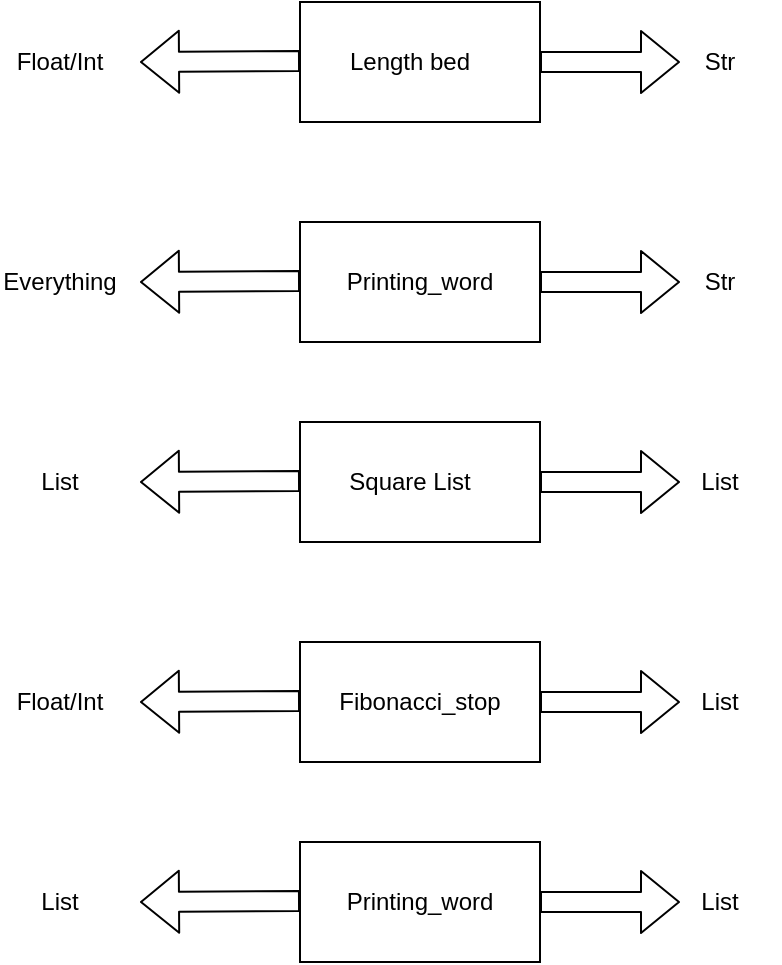 <mxfile>
    <diagram id="pgpwiEwwgur8mRJp35Mv" name="Page-1">
        <mxGraphModel dx="832" dy="563" grid="1" gridSize="10" guides="1" tooltips="1" connect="0" arrows="1" fold="1" page="1" pageScale="1" pageWidth="850" pageHeight="1100" math="0" shadow="0">
            <root>
                <mxCell id="0"/>
                <mxCell id="1" parent="0"/>
                <mxCell id="2" value="" style="rounded=0;whiteSpace=wrap;html=1;" vertex="1" parent="1">
                    <mxGeometry x="360" y="260" width="120" height="60" as="geometry"/>
                </mxCell>
                <mxCell id="3" value="" style="shape=flexArrow;endArrow=classic;html=1;" edge="1" parent="1">
                    <mxGeometry width="50" height="50" relative="1" as="geometry">
                        <mxPoint x="480" y="290" as="sourcePoint"/>
                        <mxPoint x="550" y="290" as="targetPoint"/>
                    </mxGeometry>
                </mxCell>
                <mxCell id="4" value="" style="shape=flexArrow;endArrow=classic;html=1;" edge="1" parent="1">
                    <mxGeometry width="50" height="50" relative="1" as="geometry">
                        <mxPoint x="360" y="289.5" as="sourcePoint"/>
                        <mxPoint x="280" y="290" as="targetPoint"/>
                    </mxGeometry>
                </mxCell>
                <mxCell id="5" value="Printing_word" style="text;html=1;strokeColor=none;fillColor=none;align=center;verticalAlign=middle;whiteSpace=wrap;rounded=0;" vertex="1" parent="1">
                    <mxGeometry x="390" y="275" width="60" height="30" as="geometry"/>
                </mxCell>
                <mxCell id="6" value="Everything" style="text;html=1;strokeColor=none;fillColor=none;align=center;verticalAlign=middle;whiteSpace=wrap;rounded=0;" vertex="1" parent="1">
                    <mxGeometry x="210" y="275" width="60" height="30" as="geometry"/>
                </mxCell>
                <mxCell id="7" value="Str" style="text;html=1;strokeColor=none;fillColor=none;align=center;verticalAlign=middle;whiteSpace=wrap;rounded=0;" vertex="1" parent="1">
                    <mxGeometry x="540" y="275" width="60" height="30" as="geometry"/>
                </mxCell>
                <mxCell id="8" value="" style="rounded=0;whiteSpace=wrap;html=1;" vertex="1" parent="1">
                    <mxGeometry x="360" y="150" width="120" height="60" as="geometry"/>
                </mxCell>
                <mxCell id="9" value="" style="shape=flexArrow;endArrow=classic;html=1;" edge="1" parent="1">
                    <mxGeometry width="50" height="50" relative="1" as="geometry">
                        <mxPoint x="480" y="180" as="sourcePoint"/>
                        <mxPoint x="550" y="180" as="targetPoint"/>
                    </mxGeometry>
                </mxCell>
                <mxCell id="10" value="" style="shape=flexArrow;endArrow=classic;html=1;" edge="1" parent="1">
                    <mxGeometry width="50" height="50" relative="1" as="geometry">
                        <mxPoint x="360" y="179.5" as="sourcePoint"/>
                        <mxPoint x="280" y="180" as="targetPoint"/>
                    </mxGeometry>
                </mxCell>
                <mxCell id="11" value="Length bed" style="text;html=1;strokeColor=none;fillColor=none;align=center;verticalAlign=middle;whiteSpace=wrap;rounded=0;" vertex="1" parent="1">
                    <mxGeometry x="380" y="165" width="70" height="30" as="geometry"/>
                </mxCell>
                <mxCell id="12" value="Float/Int" style="text;html=1;strokeColor=none;fillColor=none;align=center;verticalAlign=middle;whiteSpace=wrap;rounded=0;" vertex="1" parent="1">
                    <mxGeometry x="210" y="165" width="60" height="30" as="geometry"/>
                </mxCell>
                <mxCell id="13" value="Str" style="text;html=1;strokeColor=none;fillColor=none;align=center;verticalAlign=middle;whiteSpace=wrap;rounded=0;" vertex="1" parent="1">
                    <mxGeometry x="540" y="165" width="60" height="30" as="geometry"/>
                </mxCell>
                <mxCell id="14" value="" style="rounded=0;whiteSpace=wrap;html=1;" vertex="1" parent="1">
                    <mxGeometry x="360" y="360" width="120" height="60" as="geometry"/>
                </mxCell>
                <mxCell id="15" value="" style="shape=flexArrow;endArrow=classic;html=1;" edge="1" parent="1">
                    <mxGeometry width="50" height="50" relative="1" as="geometry">
                        <mxPoint x="480" y="390" as="sourcePoint"/>
                        <mxPoint x="550" y="390" as="targetPoint"/>
                    </mxGeometry>
                </mxCell>
                <mxCell id="16" value="" style="shape=flexArrow;endArrow=classic;html=1;" edge="1" parent="1">
                    <mxGeometry width="50" height="50" relative="1" as="geometry">
                        <mxPoint x="360" y="389.5" as="sourcePoint"/>
                        <mxPoint x="280" y="390" as="targetPoint"/>
                    </mxGeometry>
                </mxCell>
                <mxCell id="17" value="Square List" style="text;html=1;strokeColor=none;fillColor=none;align=center;verticalAlign=middle;whiteSpace=wrap;rounded=0;" vertex="1" parent="1">
                    <mxGeometry x="380" y="375" width="70" height="30" as="geometry"/>
                </mxCell>
                <mxCell id="18" value="List" style="text;html=1;strokeColor=none;fillColor=none;align=center;verticalAlign=middle;whiteSpace=wrap;rounded=0;" vertex="1" parent="1">
                    <mxGeometry x="210" y="375" width="60" height="30" as="geometry"/>
                </mxCell>
                <mxCell id="19" value="List" style="text;html=1;strokeColor=none;fillColor=none;align=center;verticalAlign=middle;whiteSpace=wrap;rounded=0;" vertex="1" parent="1">
                    <mxGeometry x="540" y="375" width="60" height="30" as="geometry"/>
                </mxCell>
                <mxCell id="20" value="" style="rounded=0;whiteSpace=wrap;html=1;" vertex="1" parent="1">
                    <mxGeometry x="360" y="470" width="120" height="60" as="geometry"/>
                </mxCell>
                <mxCell id="21" value="" style="shape=flexArrow;endArrow=classic;html=1;" edge="1" parent="1">
                    <mxGeometry width="50" height="50" relative="1" as="geometry">
                        <mxPoint x="480" y="500" as="sourcePoint"/>
                        <mxPoint x="550" y="500" as="targetPoint"/>
                    </mxGeometry>
                </mxCell>
                <mxCell id="22" value="" style="shape=flexArrow;endArrow=classic;html=1;" edge="1" parent="1">
                    <mxGeometry width="50" height="50" relative="1" as="geometry">
                        <mxPoint x="360" y="499.5" as="sourcePoint"/>
                        <mxPoint x="280" y="500" as="targetPoint"/>
                    </mxGeometry>
                </mxCell>
                <mxCell id="23" value="Fibonacci_stop" style="text;html=1;strokeColor=none;fillColor=none;align=center;verticalAlign=middle;whiteSpace=wrap;rounded=0;" vertex="1" parent="1">
                    <mxGeometry x="390" y="485" width="60" height="30" as="geometry"/>
                </mxCell>
                <mxCell id="24" value="Float/Int" style="text;html=1;strokeColor=none;fillColor=none;align=center;verticalAlign=middle;whiteSpace=wrap;rounded=0;" vertex="1" parent="1">
                    <mxGeometry x="210" y="485" width="60" height="30" as="geometry"/>
                </mxCell>
                <mxCell id="25" value="List" style="text;html=1;strokeColor=none;fillColor=none;align=center;verticalAlign=middle;whiteSpace=wrap;rounded=0;" vertex="1" parent="1">
                    <mxGeometry x="540" y="485" width="60" height="30" as="geometry"/>
                </mxCell>
                <mxCell id="32" value="" style="rounded=0;whiteSpace=wrap;html=1;" vertex="1" parent="1">
                    <mxGeometry x="360" y="570" width="120" height="60" as="geometry"/>
                </mxCell>
                <mxCell id="33" value="" style="shape=flexArrow;endArrow=classic;html=1;" edge="1" parent="1">
                    <mxGeometry width="50" height="50" relative="1" as="geometry">
                        <mxPoint x="480" y="600" as="sourcePoint"/>
                        <mxPoint x="550" y="600" as="targetPoint"/>
                    </mxGeometry>
                </mxCell>
                <mxCell id="34" value="" style="shape=flexArrow;endArrow=classic;html=1;" edge="1" parent="1">
                    <mxGeometry width="50" height="50" relative="1" as="geometry">
                        <mxPoint x="360" y="599.5" as="sourcePoint"/>
                        <mxPoint x="280" y="600" as="targetPoint"/>
                    </mxGeometry>
                </mxCell>
                <mxCell id="35" value="Printing_word" style="text;html=1;strokeColor=none;fillColor=none;align=center;verticalAlign=middle;whiteSpace=wrap;rounded=0;" vertex="1" parent="1">
                    <mxGeometry x="390" y="585" width="60" height="30" as="geometry"/>
                </mxCell>
                <mxCell id="36" value="List" style="text;html=1;strokeColor=none;fillColor=none;align=center;verticalAlign=middle;whiteSpace=wrap;rounded=0;" vertex="1" parent="1">
                    <mxGeometry x="210" y="585" width="60" height="30" as="geometry"/>
                </mxCell>
                <mxCell id="37" value="List" style="text;html=1;strokeColor=none;fillColor=none;align=center;verticalAlign=middle;whiteSpace=wrap;rounded=0;" vertex="1" parent="1">
                    <mxGeometry x="540" y="585" width="60" height="30" as="geometry"/>
                </mxCell>
            </root>
        </mxGraphModel>
    </diagram>
</mxfile>